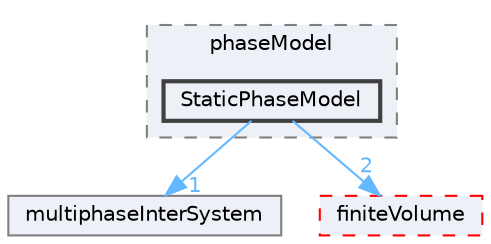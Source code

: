 digraph "src/phaseSystemModels/multiphaseInter/phasesSystem/phaseModel/StaticPhaseModel"
{
 // LATEX_PDF_SIZE
  bgcolor="transparent";
  edge [fontname=Helvetica,fontsize=10,labelfontname=Helvetica,labelfontsize=10];
  node [fontname=Helvetica,fontsize=10,shape=box,height=0.2,width=0.4];
  compound=true
  subgraph clusterdir_c421ec4c32348529fac9d8d51e14f978 {
    graph [ bgcolor="#edf0f7", pencolor="grey50", label="phaseModel", fontname=Helvetica,fontsize=10 style="filled,dashed", URL="dir_c421ec4c32348529fac9d8d51e14f978.html",tooltip=""]
  dir_fb5dabf37c442a2b85f5c45eee22536b [label="StaticPhaseModel", fillcolor="#edf0f7", color="grey25", style="filled,bold", URL="dir_fb5dabf37c442a2b85f5c45eee22536b.html",tooltip=""];
  }
  dir_8db67793dc6162db50b0e8f788e6cae6 [label="multiphaseInterSystem", fillcolor="#edf0f7", color="grey50", style="filled", URL="dir_8db67793dc6162db50b0e8f788e6cae6.html",tooltip=""];
  dir_9bd15774b555cf7259a6fa18f99fe99b [label="finiteVolume", fillcolor="#edf0f7", color="red", style="filled,dashed", URL="dir_9bd15774b555cf7259a6fa18f99fe99b.html",tooltip=""];
  dir_fb5dabf37c442a2b85f5c45eee22536b->dir_8db67793dc6162db50b0e8f788e6cae6 [headlabel="1", labeldistance=1.5 headhref="dir_003759_002487.html" href="dir_003759_002487.html" color="steelblue1" fontcolor="steelblue1"];
  dir_fb5dabf37c442a2b85f5c45eee22536b->dir_9bd15774b555cf7259a6fa18f99fe99b [headlabel="2", labeldistance=1.5 headhref="dir_003759_001387.html" href="dir_003759_001387.html" color="steelblue1" fontcolor="steelblue1"];
}
